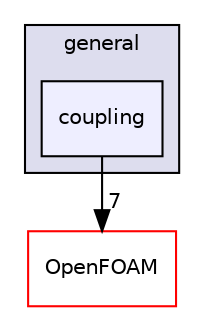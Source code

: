 digraph "src/finiteVolume/cfdTools/general/coupling" {
  bgcolor=transparent;
  compound=true
  node [ fontsize="10", fontname="Helvetica"];
  edge [ labelfontsize="10", labelfontname="Helvetica"];
  subgraph clusterdir_c5259e3096ae0265e0b8b287024f0a94 {
    graph [ bgcolor="#ddddee", pencolor="black", label="general" fontname="Helvetica", fontsize="10", URL="dir_c5259e3096ae0265e0b8b287024f0a94.html"]
  dir_99c8d0165bfdd2760d7f9c71fce08800 [shape=box, label="coupling", style="filled", fillcolor="#eeeeff", pencolor="black", URL="dir_99c8d0165bfdd2760d7f9c71fce08800.html"];
  }
  dir_c5473ff19b20e6ec4dfe5c310b3778a8 [shape=box label="OpenFOAM" color="red" URL="dir_c5473ff19b20e6ec4dfe5c310b3778a8.html"];
  dir_99c8d0165bfdd2760d7f9c71fce08800->dir_c5473ff19b20e6ec4dfe5c310b3778a8 [headlabel="7", labeldistance=1.5 headhref="dir_000836_002151.html"];
}
